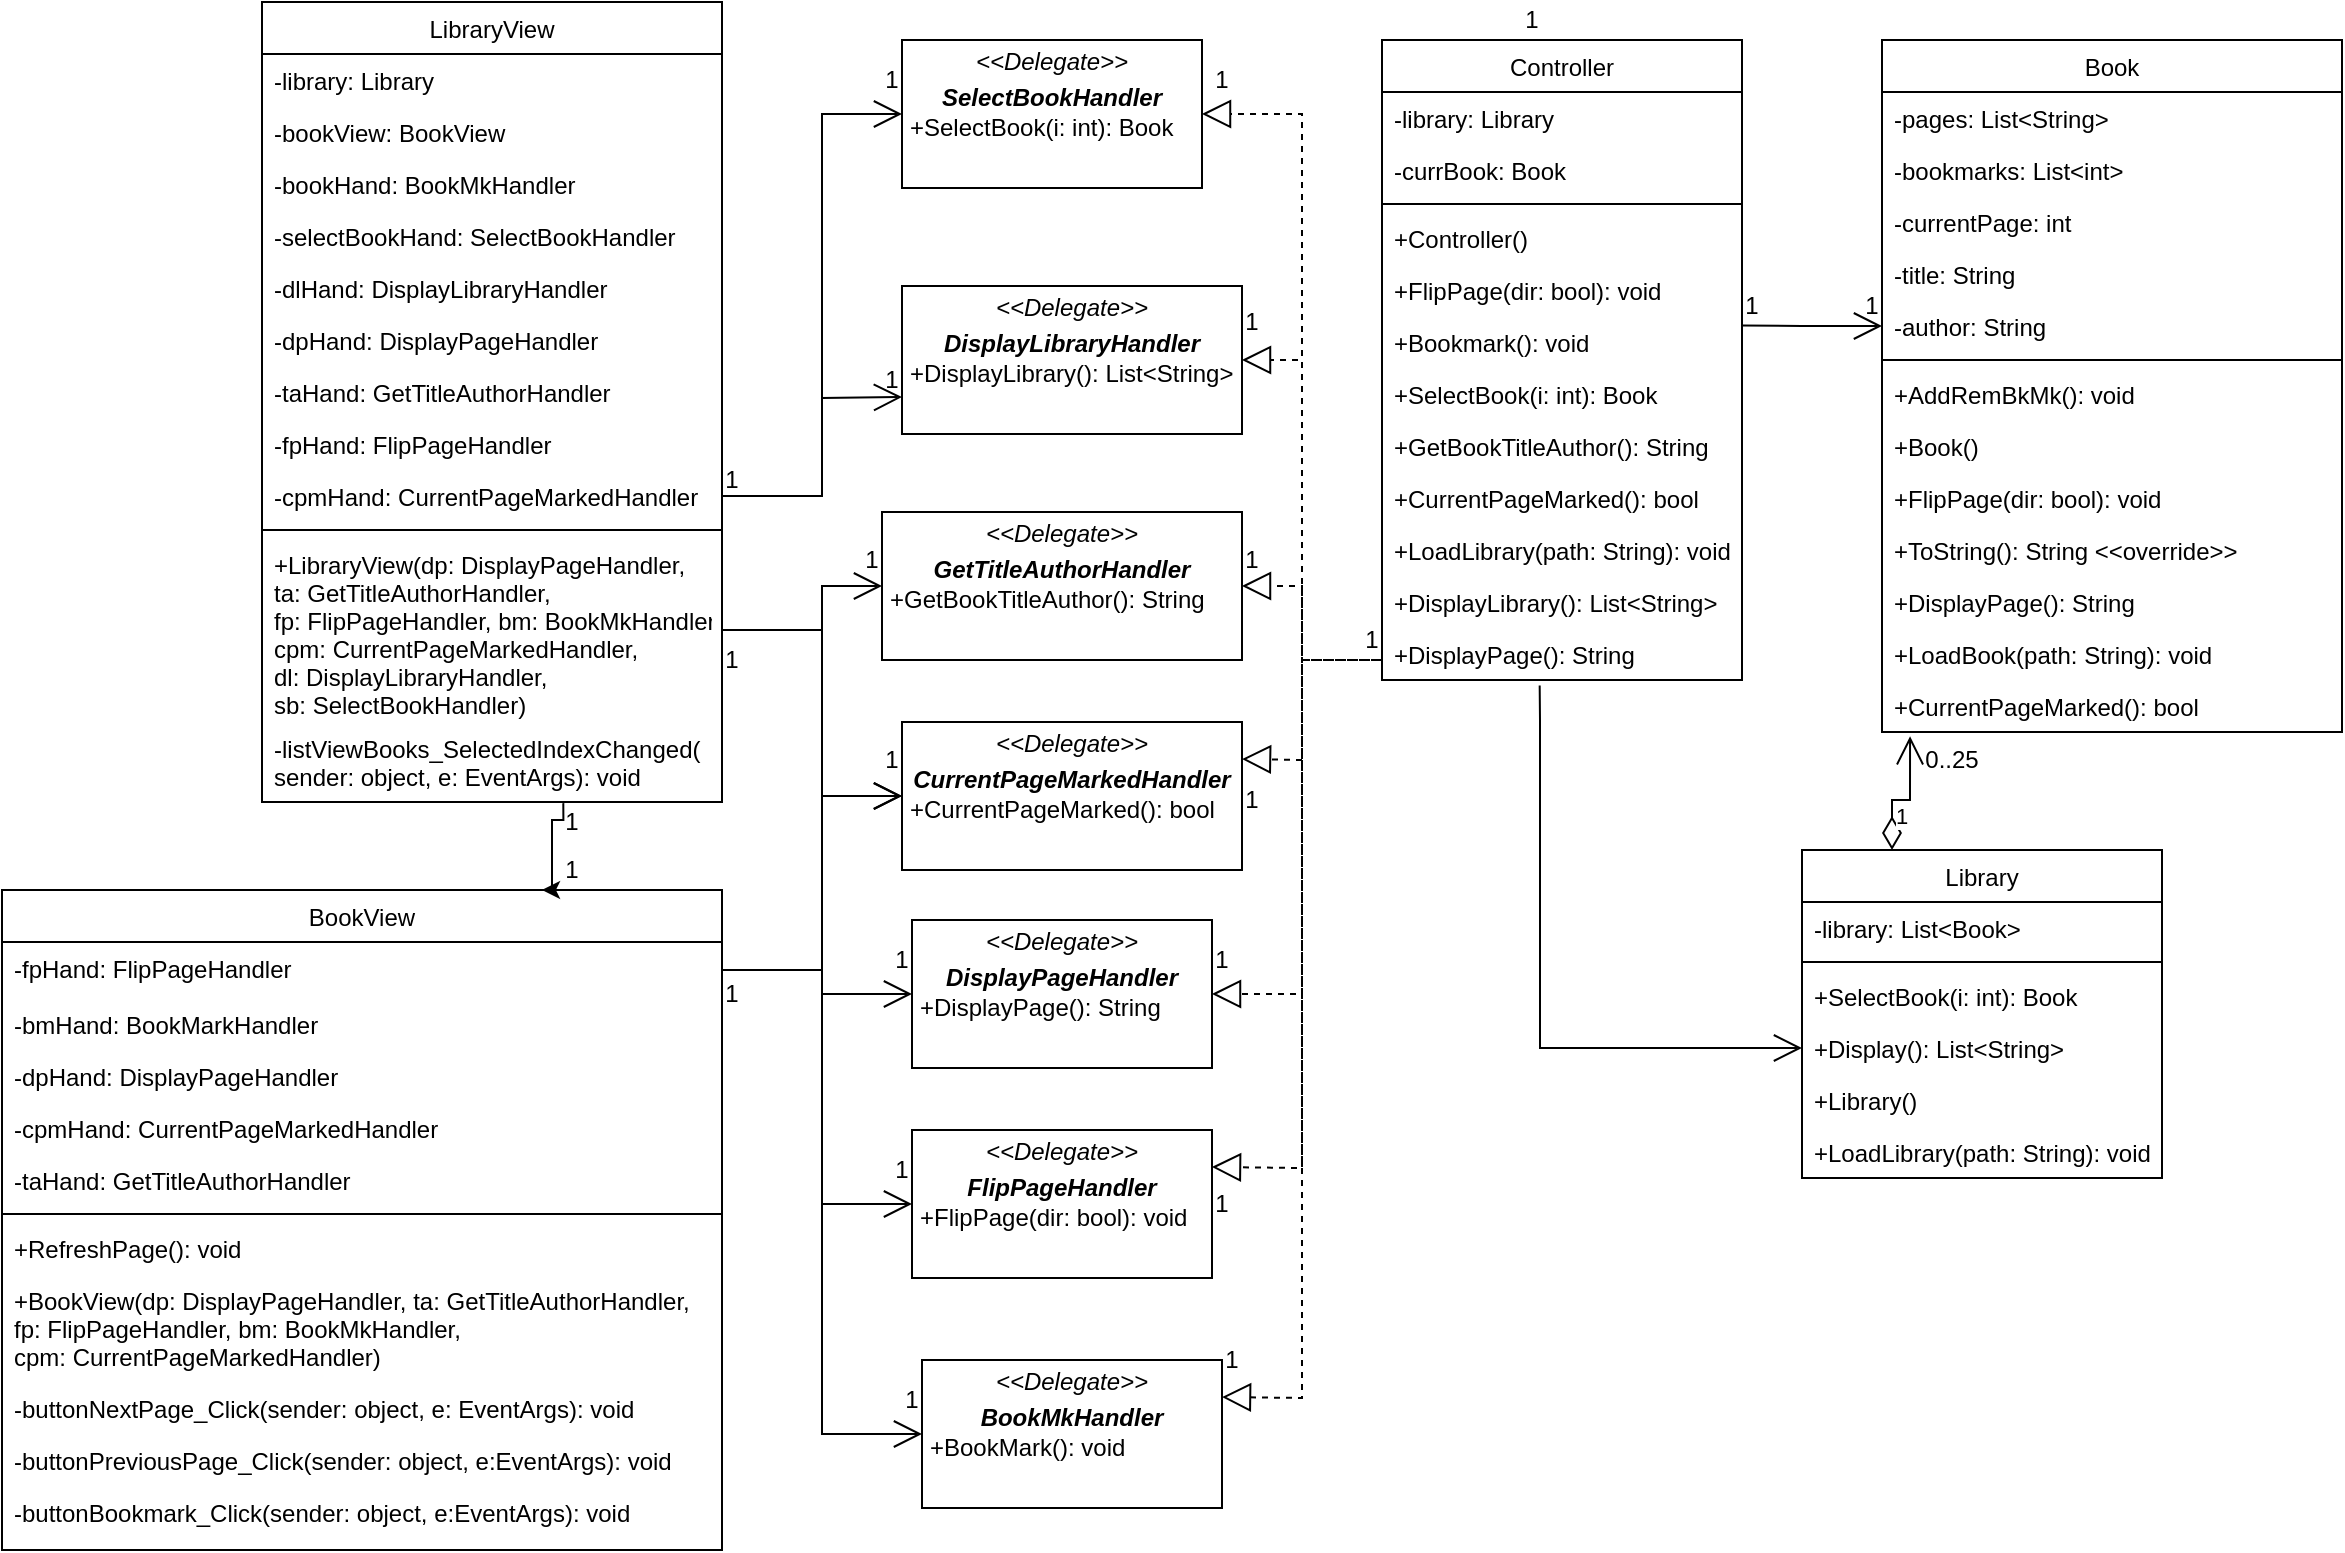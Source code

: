<mxfile version="16.6.1" type="device"><diagram id="C5RBs43oDa-KdzZeNtuy" name="Page-1"><mxGraphModel dx="2557" dy="898" grid="1" gridSize="10" guides="1" tooltips="1" connect="1" arrows="1" fold="1" page="1" pageScale="1" pageWidth="827" pageHeight="1169" math="0" shadow="0"><root><mxCell id="WIyWlLk6GJQsqaUBKTNV-0"/><mxCell id="WIyWlLk6GJQsqaUBKTNV-1" parent="WIyWlLk6GJQsqaUBKTNV-0"/><mxCell id="zkfFHV4jXpPFQw0GAbJ--6" value="BookView" style="swimlane;fontStyle=0;align=center;verticalAlign=top;childLayout=stackLayout;horizontal=1;startSize=26;horizontalStack=0;resizeParent=1;resizeLast=0;collapsible=1;marginBottom=0;rounded=0;shadow=0;strokeWidth=1;" parent="WIyWlLk6GJQsqaUBKTNV-1" vertex="1"><mxGeometry x="-630" y="465" width="360" height="330" as="geometry"><mxRectangle x="130" y="380" width="160" height="26" as="alternateBounds"/></mxGeometry></mxCell><mxCell id="kKATzDtQ06_MXmmMMDZ5-18" value="-fpHand: FlipPageHandler" style="text;strokeColor=none;fillColor=none;align=left;verticalAlign=top;spacingLeft=4;spacingRight=4;overflow=hidden;rotatable=0;points=[[0,0.5],[1,0.5]];portConstraint=eastwest;" parent="zkfFHV4jXpPFQw0GAbJ--6" vertex="1"><mxGeometry y="26" width="360" height="28" as="geometry"/></mxCell><mxCell id="kKATzDtQ06_MXmmMMDZ5-19" value="-bmHand: BookMarkHandler" style="text;strokeColor=none;fillColor=none;align=left;verticalAlign=top;spacingLeft=4;spacingRight=4;overflow=hidden;rotatable=0;points=[[0,0.5],[1,0.5]];portConstraint=eastwest;" parent="zkfFHV4jXpPFQw0GAbJ--6" vertex="1"><mxGeometry y="54" width="360" height="26" as="geometry"/></mxCell><mxCell id="_Ul0o9KKEtSvNgd72cAL-1" value="-dpHand: DisplayPageHandler" style="text;strokeColor=none;fillColor=none;align=left;verticalAlign=top;spacingLeft=4;spacingRight=4;overflow=hidden;rotatable=0;points=[[0,0.5],[1,0.5]];portConstraint=eastwest;" vertex="1" parent="zkfFHV4jXpPFQw0GAbJ--6"><mxGeometry y="80" width="360" height="26" as="geometry"/></mxCell><mxCell id="_Ul0o9KKEtSvNgd72cAL-19" value="-cpmHand: CurrentPageMarkedHandler" style="text;strokeColor=none;fillColor=none;align=left;verticalAlign=top;spacingLeft=4;spacingRight=4;overflow=hidden;rotatable=0;points=[[0,0.5],[1,0.5]];portConstraint=eastwest;" vertex="1" parent="zkfFHV4jXpPFQw0GAbJ--6"><mxGeometry y="106" width="360" height="26" as="geometry"/></mxCell><mxCell id="_Ul0o9KKEtSvNgd72cAL-20" value="-taHand: GetTitleAuthorHandler" style="text;strokeColor=none;fillColor=none;align=left;verticalAlign=top;spacingLeft=4;spacingRight=4;overflow=hidden;rotatable=0;points=[[0,0.5],[1,0.5]];portConstraint=eastwest;" vertex="1" parent="zkfFHV4jXpPFQw0GAbJ--6"><mxGeometry y="132" width="360" height="26" as="geometry"/></mxCell><mxCell id="ePOJfyZOBA0AEGsblm17-55" value="" style="line;strokeWidth=1;fillColor=none;align=left;verticalAlign=middle;spacingTop=-1;spacingLeft=3;spacingRight=3;rotatable=0;labelPosition=right;points=[];portConstraint=eastwest;" parent="zkfFHV4jXpPFQw0GAbJ--6" vertex="1"><mxGeometry y="158" width="360" height="8" as="geometry"/></mxCell><mxCell id="ePOJfyZOBA0AEGsblm17-0" value="+RefreshPage(): void" style="text;strokeColor=none;fillColor=none;align=left;verticalAlign=top;spacingLeft=4;spacingRight=4;overflow=hidden;rotatable=0;points=[[0,0.5],[1,0.5]];portConstraint=eastwest;" parent="zkfFHV4jXpPFQw0GAbJ--6" vertex="1"><mxGeometry y="166" width="360" height="26" as="geometry"/></mxCell><mxCell id="ePOJfyZOBA0AEGsblm17-74" value="+BookView(dp: DisplayPageHandler, ta: GetTitleAuthorHandler,&#10;fp: FlipPageHandler, bm: BookMkHandler,&#10;cpm: CurrentPageMarkedHandler)" style="text;strokeColor=none;fillColor=none;align=left;verticalAlign=top;spacingLeft=4;spacingRight=4;overflow=hidden;rotatable=0;points=[[0,0.5],[1,0.5]];portConstraint=eastwest;" parent="zkfFHV4jXpPFQw0GAbJ--6" vertex="1"><mxGeometry y="192" width="360" height="54" as="geometry"/></mxCell><mxCell id="_Ul0o9KKEtSvNgd72cAL-21" value="-buttonNextPage_Click(sender: object, e: EventArgs): void" style="text;strokeColor=none;fillColor=none;align=left;verticalAlign=top;spacingLeft=4;spacingRight=4;overflow=hidden;rotatable=0;points=[[0,0.5],[1,0.5]];portConstraint=eastwest;" vertex="1" parent="zkfFHV4jXpPFQw0GAbJ--6"><mxGeometry y="246" width="360" height="26" as="geometry"/></mxCell><mxCell id="_Ul0o9KKEtSvNgd72cAL-22" value="-buttonPreviousPage_Click(sender: object, e:EventArgs): void" style="text;strokeColor=none;fillColor=none;align=left;verticalAlign=top;spacingLeft=4;spacingRight=4;overflow=hidden;rotatable=0;points=[[0,0.5],[1,0.5]];portConstraint=eastwest;" vertex="1" parent="zkfFHV4jXpPFQw0GAbJ--6"><mxGeometry y="272" width="360" height="26" as="geometry"/></mxCell><mxCell id="_Ul0o9KKEtSvNgd72cAL-23" value="-buttonBookmark_Click(sender: object, e:EventArgs): void" style="text;strokeColor=none;fillColor=none;align=left;verticalAlign=top;spacingLeft=4;spacingRight=4;overflow=hidden;rotatable=0;points=[[0,0.5],[1,0.5]];portConstraint=eastwest;" vertex="1" parent="zkfFHV4jXpPFQw0GAbJ--6"><mxGeometry y="298" width="360" height="26" as="geometry"/></mxCell><mxCell id="zkfFHV4jXpPFQw0GAbJ--17" value="Book" style="swimlane;fontStyle=0;align=center;verticalAlign=top;childLayout=stackLayout;horizontal=1;startSize=26;horizontalStack=0;resizeParent=1;resizeLast=0;collapsible=1;marginBottom=0;rounded=0;shadow=0;strokeWidth=1;" parent="WIyWlLk6GJQsqaUBKTNV-1" vertex="1"><mxGeometry x="310" y="40" width="230" height="346" as="geometry"><mxRectangle x="550" y="140" width="160" height="26" as="alternateBounds"/></mxGeometry></mxCell><mxCell id="zkfFHV4jXpPFQw0GAbJ--18" value="-pages: List&lt;String&gt;" style="text;align=left;verticalAlign=top;spacingLeft=4;spacingRight=4;overflow=hidden;rotatable=0;points=[[0,0.5],[1,0.5]];portConstraint=eastwest;" parent="zkfFHV4jXpPFQw0GAbJ--17" vertex="1"><mxGeometry y="26" width="230" height="26" as="geometry"/></mxCell><mxCell id="kKATzDtQ06_MXmmMMDZ5-2" value="-bookmarks: List&lt;int&gt;" style="text;strokeColor=none;fillColor=none;align=left;verticalAlign=top;spacingLeft=4;spacingRight=4;overflow=hidden;rotatable=0;points=[[0,0.5],[1,0.5]];portConstraint=eastwest;" parent="zkfFHV4jXpPFQw0GAbJ--17" vertex="1"><mxGeometry y="52" width="230" height="26" as="geometry"/></mxCell><mxCell id="kKATzDtQ06_MXmmMMDZ5-8" value="-currentPage: int" style="text;strokeColor=none;fillColor=none;align=left;verticalAlign=top;spacingLeft=4;spacingRight=4;overflow=hidden;rotatable=0;points=[[0,0.5],[1,0.5]];portConstraint=eastwest;" parent="zkfFHV4jXpPFQw0GAbJ--17" vertex="1"><mxGeometry y="78" width="230" height="26" as="geometry"/></mxCell><mxCell id="ePOJfyZOBA0AEGsblm17-72" value="-title: String" style="text;strokeColor=none;fillColor=none;align=left;verticalAlign=top;spacingLeft=4;spacingRight=4;overflow=hidden;rotatable=0;points=[[0,0.5],[1,0.5]];portConstraint=eastwest;" parent="zkfFHV4jXpPFQw0GAbJ--17" vertex="1"><mxGeometry y="104" width="230" height="26" as="geometry"/></mxCell><mxCell id="kKATzDtQ06_MXmmMMDZ5-14" value="-author: String" style="text;strokeColor=none;fillColor=none;align=left;verticalAlign=top;spacingLeft=4;spacingRight=4;overflow=hidden;rotatable=0;points=[[0,0.5],[1,0.5]];portConstraint=eastwest;" parent="zkfFHV4jXpPFQw0GAbJ--17" vertex="1"><mxGeometry y="130" width="230" height="26" as="geometry"/></mxCell><mxCell id="zkfFHV4jXpPFQw0GAbJ--23" value="" style="line;html=1;strokeWidth=1;align=left;verticalAlign=middle;spacingTop=-1;spacingLeft=3;spacingRight=3;rotatable=0;labelPosition=right;points=[];portConstraint=eastwest;" parent="zkfFHV4jXpPFQw0GAbJ--17" vertex="1"><mxGeometry y="156" width="230" height="8" as="geometry"/></mxCell><mxCell id="kKATzDtQ06_MXmmMMDZ5-16" value="+AddRemBkMk(): void" style="text;strokeColor=none;fillColor=none;align=left;verticalAlign=top;spacingLeft=4;spacingRight=4;overflow=hidden;rotatable=0;points=[[0,0.5],[1,0.5]];portConstraint=eastwest;" parent="zkfFHV4jXpPFQw0GAbJ--17" vertex="1"><mxGeometry y="164" width="230" height="26" as="geometry"/></mxCell><mxCell id="kKATzDtQ06_MXmmMMDZ5-15" value="+Book()" style="text;strokeColor=none;fillColor=none;align=left;verticalAlign=top;spacingLeft=4;spacingRight=4;overflow=hidden;rotatable=0;points=[[0,0.5],[1,0.5]];portConstraint=eastwest;" parent="zkfFHV4jXpPFQw0GAbJ--17" vertex="1"><mxGeometry y="190" width="230" height="26" as="geometry"/></mxCell><mxCell id="kKATzDtQ06_MXmmMMDZ5-17" value="+FlipPage(dir: bool): void" style="text;strokeColor=none;fillColor=none;align=left;verticalAlign=top;spacingLeft=4;spacingRight=4;overflow=hidden;rotatable=0;points=[[0,0.5],[1,0.5]];portConstraint=eastwest;" parent="zkfFHV4jXpPFQw0GAbJ--17" vertex="1"><mxGeometry y="216" width="230" height="26" as="geometry"/></mxCell><mxCell id="ePOJfyZOBA0AEGsblm17-44" value="+ToString(): String &lt;&lt;override&gt;&gt;" style="text;strokeColor=none;fillColor=none;align=left;verticalAlign=top;spacingLeft=4;spacingRight=4;overflow=hidden;rotatable=0;points=[[0,0.5],[1,0.5]];portConstraint=eastwest;" parent="zkfFHV4jXpPFQw0GAbJ--17" vertex="1"><mxGeometry y="242" width="230" height="26" as="geometry"/></mxCell><mxCell id="_Ul0o9KKEtSvNgd72cAL-0" value="+DisplayPage(): String" style="text;strokeColor=none;fillColor=none;align=left;verticalAlign=top;spacingLeft=4;spacingRight=4;overflow=hidden;rotatable=0;points=[[0,0.5],[1,0.5]];portConstraint=eastwest;" vertex="1" parent="zkfFHV4jXpPFQw0GAbJ--17"><mxGeometry y="268" width="230" height="26" as="geometry"/></mxCell><mxCell id="_Ul0o9KKEtSvNgd72cAL-16" value="+LoadBook(path: String): void" style="text;strokeColor=none;fillColor=none;align=left;verticalAlign=top;spacingLeft=4;spacingRight=4;overflow=hidden;rotatable=0;points=[[0,0.5],[1,0.5]];portConstraint=eastwest;" vertex="1" parent="zkfFHV4jXpPFQw0GAbJ--17"><mxGeometry y="294" width="230" height="26" as="geometry"/></mxCell><mxCell id="_Ul0o9KKEtSvNgd72cAL-17" value="+CurrentPageMarked(): bool" style="text;strokeColor=none;fillColor=none;align=left;verticalAlign=top;spacingLeft=4;spacingRight=4;overflow=hidden;rotatable=0;points=[[0,0.5],[1,0.5]];portConstraint=eastwest;" vertex="1" parent="zkfFHV4jXpPFQw0GAbJ--17"><mxGeometry y="320" width="230" height="26" as="geometry"/></mxCell><mxCell id="kKATzDtQ06_MXmmMMDZ5-22" value="Controller" style="swimlane;fontStyle=0;align=center;verticalAlign=top;childLayout=stackLayout;horizontal=1;startSize=26;horizontalStack=0;resizeParent=1;resizeParentMax=0;resizeLast=0;collapsible=1;marginBottom=0;" parent="WIyWlLk6GJQsqaUBKTNV-1" vertex="1"><mxGeometry x="60" y="40" width="180" height="320" as="geometry"/></mxCell><mxCell id="kKATzDtQ06_MXmmMMDZ5-23" value="-library: Library" style="text;strokeColor=none;fillColor=none;align=left;verticalAlign=top;spacingLeft=4;spacingRight=4;overflow=hidden;rotatable=0;points=[[0,0.5],[1,0.5]];portConstraint=eastwest;" parent="kKATzDtQ06_MXmmMMDZ5-22" vertex="1"><mxGeometry y="26" width="180" height="26" as="geometry"/></mxCell><mxCell id="kKATzDtQ06_MXmmMMDZ5-34" value="-currBook: Book" style="text;strokeColor=none;fillColor=none;align=left;verticalAlign=top;spacingLeft=4;spacingRight=4;overflow=hidden;rotatable=0;points=[[0,0.5],[1,0.5]];portConstraint=eastwest;" parent="kKATzDtQ06_MXmmMMDZ5-22" vertex="1"><mxGeometry y="52" width="180" height="26" as="geometry"/></mxCell><mxCell id="kKATzDtQ06_MXmmMMDZ5-24" value="" style="line;strokeWidth=1;fillColor=none;align=left;verticalAlign=middle;spacingTop=-1;spacingLeft=3;spacingRight=3;rotatable=0;labelPosition=right;points=[];portConstraint=eastwest;" parent="kKATzDtQ06_MXmmMMDZ5-22" vertex="1"><mxGeometry y="78" width="180" height="8" as="geometry"/></mxCell><mxCell id="kKATzDtQ06_MXmmMMDZ5-25" value="+Controller()" style="text;strokeColor=none;fillColor=none;align=left;verticalAlign=top;spacingLeft=4;spacingRight=4;overflow=hidden;rotatable=0;points=[[0,0.5],[1,0.5]];portConstraint=eastwest;" parent="kKATzDtQ06_MXmmMMDZ5-22" vertex="1"><mxGeometry y="86" width="180" height="26" as="geometry"/></mxCell><mxCell id="ePOJfyZOBA0AEGsblm17-26" value="+FlipPage(dir: bool): void" style="text;strokeColor=none;fillColor=none;align=left;verticalAlign=top;spacingLeft=4;spacingRight=4;overflow=hidden;rotatable=0;points=[[0,0.5],[1,0.5]];portConstraint=eastwest;" parent="kKATzDtQ06_MXmmMMDZ5-22" vertex="1"><mxGeometry y="112" width="180" height="26" as="geometry"/></mxCell><mxCell id="ePOJfyZOBA0AEGsblm17-32" value="+Bookmark(): void" style="text;strokeColor=none;fillColor=none;align=left;verticalAlign=top;spacingLeft=4;spacingRight=4;overflow=hidden;rotatable=0;points=[[0,0.5],[1,0.5]];portConstraint=eastwest;" parent="kKATzDtQ06_MXmmMMDZ5-22" vertex="1"><mxGeometry y="138" width="180" height="26" as="geometry"/></mxCell><mxCell id="ePOJfyZOBA0AEGsblm17-43" value="+SelectBook(i: int): Book" style="text;strokeColor=none;fillColor=none;align=left;verticalAlign=top;spacingLeft=4;spacingRight=4;overflow=hidden;rotatable=0;points=[[0,0.5],[1,0.5]];portConstraint=eastwest;" parent="kKATzDtQ06_MXmmMMDZ5-22" vertex="1"><mxGeometry y="164" width="180" height="26" as="geometry"/></mxCell><mxCell id="_Ul0o9KKEtSvNgd72cAL-9" value="+GetBookTitleAuthor(): String" style="text;strokeColor=none;fillColor=none;align=left;verticalAlign=top;spacingLeft=4;spacingRight=4;overflow=hidden;rotatable=0;points=[[0,0.5],[1,0.5]];portConstraint=eastwest;" vertex="1" parent="kKATzDtQ06_MXmmMMDZ5-22"><mxGeometry y="190" width="180" height="26" as="geometry"/></mxCell><mxCell id="_Ul0o9KKEtSvNgd72cAL-13" value="+CurrentPageMarked(): bool" style="text;strokeColor=none;fillColor=none;align=left;verticalAlign=top;spacingLeft=4;spacingRight=4;overflow=hidden;rotatable=0;points=[[0,0.5],[1,0.5]];portConstraint=eastwest;" vertex="1" parent="kKATzDtQ06_MXmmMMDZ5-22"><mxGeometry y="216" width="180" height="26" as="geometry"/></mxCell><mxCell id="_Ul0o9KKEtSvNgd72cAL-14" value="+LoadLibrary(path: String): void" style="text;strokeColor=none;fillColor=none;align=left;verticalAlign=top;spacingLeft=4;spacingRight=4;overflow=hidden;rotatable=0;points=[[0,0.5],[1,0.5]];portConstraint=eastwest;" vertex="1" parent="kKATzDtQ06_MXmmMMDZ5-22"><mxGeometry y="242" width="180" height="26" as="geometry"/></mxCell><mxCell id="_Ul0o9KKEtSvNgd72cAL-15" value="+DisplayLibrary(): List&lt;String&gt;" style="text;strokeColor=none;fillColor=none;align=left;verticalAlign=top;spacingLeft=4;spacingRight=4;overflow=hidden;rotatable=0;points=[[0,0.5],[1,0.5]];portConstraint=eastwest;" vertex="1" parent="kKATzDtQ06_MXmmMMDZ5-22"><mxGeometry y="268" width="180" height="26" as="geometry"/></mxCell><mxCell id="_Ul0o9KKEtSvNgd72cAL-35" value="+DisplayPage(): String" style="text;strokeColor=none;fillColor=none;align=left;verticalAlign=top;spacingLeft=4;spacingRight=4;overflow=hidden;rotatable=0;points=[[0,0.5],[1,0.5]];portConstraint=eastwest;" vertex="1" parent="kKATzDtQ06_MXmmMMDZ5-22"><mxGeometry y="294" width="180" height="26" as="geometry"/></mxCell><mxCell id="kKATzDtQ06_MXmmMMDZ5-26" value="1" style="endArrow=open;html=1;endSize=12;startArrow=diamondThin;startSize=14;startFill=0;edgeStyle=orthogonalEdgeStyle;align=left;verticalAlign=bottom;rounded=0;exitX=0.25;exitY=0;exitDx=0;exitDy=0;entryX=0.061;entryY=1.081;entryDx=0;entryDy=0;entryPerimeter=0;" parent="WIyWlLk6GJQsqaUBKTNV-1" source="zkfFHV4jXpPFQw0GAbJ--0" edge="1" target="_Ul0o9KKEtSvNgd72cAL-17"><mxGeometry x="-0.756" relative="1" as="geometry"><mxPoint x="620" y="160" as="sourcePoint"/><mxPoint x="540" y="145" as="targetPoint"/><Array as="points"><mxPoint x="315" y="420"/><mxPoint x="324" y="420"/></Array><mxPoint as="offset"/></mxGeometry></mxCell><mxCell id="kKATzDtQ06_MXmmMMDZ5-27" value="" style="endArrow=open;endFill=1;endSize=12;html=1;rounded=0;exitX=0.438;exitY=1.105;exitDx=0;exitDy=0;entryX=0;entryY=0.5;entryDx=0;entryDy=0;exitPerimeter=0;" parent="WIyWlLk6GJQsqaUBKTNV-1" source="_Ul0o9KKEtSvNgd72cAL-35" target="ePOJfyZOBA0AEGsblm17-37" edge="1"><mxGeometry width="160" relative="1" as="geometry"><mxPoint x="30" y="300" as="sourcePoint"/><mxPoint x="190" y="300" as="targetPoint"/><Array as="points"><mxPoint x="139" y="380"/><mxPoint x="139" y="544"/></Array></mxGeometry></mxCell><mxCell id="kKATzDtQ06_MXmmMMDZ5-30" value="&lt;p style=&quot;margin: 0px ; margin-top: 4px ; text-align: center&quot;&gt;&lt;i&gt;&amp;lt;&amp;lt;Delegate&amp;gt;&amp;gt;&lt;/i&gt;&lt;br&gt;&lt;/p&gt;&lt;p style=&quot;margin: 0px ; margin-top: 4px ; text-align: center&quot;&gt;&lt;i&gt;&lt;b&gt;FlipPageHandler&lt;/b&gt;&lt;/i&gt;&lt;/p&gt;&lt;p style=&quot;margin: 0px ; margin-left: 4px&quot;&gt;&lt;span&gt;+FlipPage(dir: bool): void&lt;/span&gt;&lt;/p&gt;" style="verticalAlign=top;align=left;overflow=fill;fontSize=12;fontFamily=Helvetica;html=1;" parent="WIyWlLk6GJQsqaUBKTNV-1" vertex="1"><mxGeometry x="-175" y="585" width="150" height="74" as="geometry"/></mxCell><mxCell id="ePOJfyZOBA0AEGsblm17-3" value="0..25" style="text;html=1;strokeColor=none;fillColor=none;align=center;verticalAlign=middle;whiteSpace=wrap;rounded=0;" parent="WIyWlLk6GJQsqaUBKTNV-1" vertex="1"><mxGeometry x="340" y="390" width="10" height="20" as="geometry"/></mxCell><mxCell id="ePOJfyZOBA0AEGsblm17-11" value="1" style="text;html=1;strokeColor=none;fillColor=none;align=center;verticalAlign=middle;whiteSpace=wrap;rounded=0;" parent="WIyWlLk6GJQsqaUBKTNV-1" vertex="1"><mxGeometry x="130" y="20" width="10" height="20" as="geometry"/></mxCell><mxCell id="ePOJfyZOBA0AEGsblm17-15" value="LibraryView" style="swimlane;fontStyle=0;align=center;verticalAlign=top;childLayout=stackLayout;horizontal=1;startSize=26;horizontalStack=0;resizeParent=1;resizeParentMax=0;resizeLast=0;collapsible=1;marginBottom=0;" parent="WIyWlLk6GJQsqaUBKTNV-1" vertex="1"><mxGeometry x="-500" y="21" width="230" height="400" as="geometry"/></mxCell><mxCell id="ePOJfyZOBA0AEGsblm17-16" value="-library: Library" style="text;strokeColor=none;fillColor=none;align=left;verticalAlign=top;spacingLeft=4;spacingRight=4;overflow=hidden;rotatable=0;points=[[0,0.5],[1,0.5]];portConstraint=eastwest;" parent="ePOJfyZOBA0AEGsblm17-15" vertex="1"><mxGeometry y="26" width="230" height="26" as="geometry"/></mxCell><mxCell id="ePOJfyZOBA0AEGsblm17-51" value="-bookView: BookView" style="text;strokeColor=none;fillColor=none;align=left;verticalAlign=top;spacingLeft=4;spacingRight=4;overflow=hidden;rotatable=0;points=[[0,0.5],[1,0.5]];portConstraint=eastwest;" parent="ePOJfyZOBA0AEGsblm17-15" vertex="1"><mxGeometry y="52" width="230" height="26" as="geometry"/></mxCell><mxCell id="ePOJfyZOBA0AEGsblm17-18" value="-bookHand: BookMkHandler" style="text;strokeColor=none;fillColor=none;align=left;verticalAlign=top;spacingLeft=4;spacingRight=4;overflow=hidden;rotatable=0;points=[[0,0.5],[1,0.5]];portConstraint=eastwest;" parent="ePOJfyZOBA0AEGsblm17-15" vertex="1"><mxGeometry y="78" width="230" height="26" as="geometry"/></mxCell><mxCell id="_Ul0o9KKEtSvNgd72cAL-38" value="-selectBookHand: SelectBookHandler" style="text;strokeColor=none;fillColor=none;align=left;verticalAlign=top;spacingLeft=4;spacingRight=4;overflow=hidden;rotatable=0;points=[[0,0.5],[1,0.5]];portConstraint=eastwest;" vertex="1" parent="ePOJfyZOBA0AEGsblm17-15"><mxGeometry y="104" width="230" height="26" as="geometry"/></mxCell><mxCell id="_Ul0o9KKEtSvNgd72cAL-39" value="-dlHand: DisplayLibraryHandler" style="text;strokeColor=none;fillColor=none;align=left;verticalAlign=top;spacingLeft=4;spacingRight=4;overflow=hidden;rotatable=0;points=[[0,0.5],[1,0.5]];portConstraint=eastwest;" vertex="1" parent="ePOJfyZOBA0AEGsblm17-15"><mxGeometry y="130" width="230" height="26" as="geometry"/></mxCell><mxCell id="_Ul0o9KKEtSvNgd72cAL-41" value="-dpHand: DisplayPageHandler" style="text;strokeColor=none;fillColor=none;align=left;verticalAlign=top;spacingLeft=4;spacingRight=4;overflow=hidden;rotatable=0;points=[[0,0.5],[1,0.5]];portConstraint=eastwest;" vertex="1" parent="ePOJfyZOBA0AEGsblm17-15"><mxGeometry y="156" width="230" height="26" as="geometry"/></mxCell><mxCell id="_Ul0o9KKEtSvNgd72cAL-40" value="-taHand: GetTitleAuthorHandler" style="text;strokeColor=none;fillColor=none;align=left;verticalAlign=top;spacingLeft=4;spacingRight=4;overflow=hidden;rotatable=0;points=[[0,0.5],[1,0.5]];portConstraint=eastwest;" vertex="1" parent="ePOJfyZOBA0AEGsblm17-15"><mxGeometry y="182" width="230" height="26" as="geometry"/></mxCell><mxCell id="_Ul0o9KKEtSvNgd72cAL-42" value="-fpHand: FlipPageHandler" style="text;strokeColor=none;fillColor=none;align=left;verticalAlign=top;spacingLeft=4;spacingRight=4;overflow=hidden;rotatable=0;points=[[0,0.5],[1,0.5]];portConstraint=eastwest;" vertex="1" parent="ePOJfyZOBA0AEGsblm17-15"><mxGeometry y="208" width="230" height="26" as="geometry"/></mxCell><mxCell id="_Ul0o9KKEtSvNgd72cAL-43" value="-cpmHand: CurrentPageMarkedHandler" style="text;strokeColor=none;fillColor=none;align=left;verticalAlign=top;spacingLeft=4;spacingRight=4;overflow=hidden;rotatable=0;points=[[0,0.5],[1,0.5]];portConstraint=eastwest;" vertex="1" parent="ePOJfyZOBA0AEGsblm17-15"><mxGeometry y="234" width="230" height="26" as="geometry"/></mxCell><mxCell id="ePOJfyZOBA0AEGsblm17-79" value="" style="line;strokeWidth=1;fillColor=none;align=left;verticalAlign=middle;spacingTop=-1;spacingLeft=3;spacingRight=3;rotatable=0;labelPosition=right;points=[];portConstraint=eastwest;" parent="ePOJfyZOBA0AEGsblm17-15" vertex="1"><mxGeometry y="260" width="230" height="8" as="geometry"/></mxCell><mxCell id="ePOJfyZOBA0AEGsblm17-78" value="+LibraryView(dp: DisplayPageHandler,&#10;ta: GetTitleAuthorHandler, &#10;fp: FlipPageHandler, bm: BookMkHandler,&#10;cpm: CurrentPageMarkedHandler, &#10;dl: DisplayLibraryHandler, &#10;sb: SelectBookHandler)" style="text;strokeColor=none;fillColor=none;align=left;verticalAlign=top;spacingLeft=4;spacingRight=4;overflow=hidden;rotatable=0;points=[[0,0.5],[1,0.5]];portConstraint=eastwest;" parent="ePOJfyZOBA0AEGsblm17-15" vertex="1"><mxGeometry y="268" width="230" height="92" as="geometry"/></mxCell><mxCell id="_Ul0o9KKEtSvNgd72cAL-95" value="-listViewBooks_SelectedIndexChanged(&#10;sender: object, e: EventArgs): void" style="text;strokeColor=none;fillColor=none;align=left;verticalAlign=top;spacingLeft=4;spacingRight=4;overflow=hidden;rotatable=0;points=[[0,0.5],[1,0.5]];portConstraint=eastwest;" vertex="1" parent="ePOJfyZOBA0AEGsblm17-15"><mxGeometry y="360" width="230" height="40" as="geometry"/></mxCell><mxCell id="zkfFHV4jXpPFQw0GAbJ--0" value="Library" style="swimlane;fontStyle=0;align=center;verticalAlign=top;childLayout=stackLayout;horizontal=1;startSize=26;horizontalStack=0;resizeParent=1;resizeLast=0;collapsible=1;marginBottom=0;rounded=0;shadow=0;strokeWidth=1;" parent="WIyWlLk6GJQsqaUBKTNV-1" vertex="1"><mxGeometry x="270" y="445" width="180" height="164" as="geometry"><mxRectangle x="230" y="140" width="160" height="26" as="alternateBounds"/></mxGeometry></mxCell><mxCell id="zkfFHV4jXpPFQw0GAbJ--1" value="-library: List&lt;Book&gt;" style="text;align=left;verticalAlign=top;spacingLeft=4;spacingRight=4;overflow=hidden;rotatable=0;points=[[0,0.5],[1,0.5]];portConstraint=eastwest;" parent="zkfFHV4jXpPFQw0GAbJ--0" vertex="1"><mxGeometry y="26" width="180" height="26" as="geometry"/></mxCell><mxCell id="zkfFHV4jXpPFQw0GAbJ--4" value="" style="line;html=1;strokeWidth=1;align=left;verticalAlign=middle;spacingTop=-1;spacingLeft=3;spacingRight=3;rotatable=0;labelPosition=right;points=[];portConstraint=eastwest;" parent="zkfFHV4jXpPFQw0GAbJ--0" vertex="1"><mxGeometry y="52" width="180" height="8" as="geometry"/></mxCell><mxCell id="zkfFHV4jXpPFQw0GAbJ--5" value="+SelectBook(i: int): Book" style="text;align=left;verticalAlign=top;spacingLeft=4;spacingRight=4;overflow=hidden;rotatable=0;points=[[0,0.5],[1,0.5]];portConstraint=eastwest;" parent="zkfFHV4jXpPFQw0GAbJ--0" vertex="1"><mxGeometry y="60" width="180" height="26" as="geometry"/></mxCell><mxCell id="ePOJfyZOBA0AEGsblm17-37" value="+Display(): List&lt;String&gt;" style="text;strokeColor=none;fillColor=none;align=left;verticalAlign=top;spacingLeft=4;spacingRight=4;overflow=hidden;rotatable=0;points=[[0,0.5],[1,0.5]];portConstraint=eastwest;" parent="zkfFHV4jXpPFQw0GAbJ--0" vertex="1"><mxGeometry y="86" width="180" height="26" as="geometry"/></mxCell><mxCell id="ePOJfyZOBA0AEGsblm17-73" value="+Library()" style="text;strokeColor=none;fillColor=none;align=left;verticalAlign=top;spacingLeft=4;spacingRight=4;overflow=hidden;rotatable=0;points=[[0,0.5],[1,0.5]];portConstraint=eastwest;" parent="zkfFHV4jXpPFQw0GAbJ--0" vertex="1"><mxGeometry y="112" width="180" height="26" as="geometry"/></mxCell><mxCell id="_Ul0o9KKEtSvNgd72cAL-36" value="+LoadLibrary(path: String): void " style="text;strokeColor=none;fillColor=none;align=left;verticalAlign=top;spacingLeft=4;spacingRight=4;overflow=hidden;rotatable=0;points=[[0,0.5],[1,0.5]];portConstraint=eastwest;" vertex="1" parent="zkfFHV4jXpPFQw0GAbJ--0"><mxGeometry y="138" width="180" height="26" as="geometry"/></mxCell><mxCell id="ePOJfyZOBA0AEGsblm17-28" value="&lt;p style=&quot;margin: 0px ; margin-top: 4px ; text-align: center&quot;&gt;&lt;i&gt;&amp;lt;&amp;lt;Delegate&amp;gt;&amp;gt;&lt;/i&gt;&lt;br&gt;&lt;/p&gt;&lt;p style=&quot;margin: 0px ; margin-top: 4px ; text-align: center&quot;&gt;&lt;i&gt;&lt;b&gt;BookMkHandler&lt;/b&gt;&lt;/i&gt;&lt;/p&gt;&lt;p style=&quot;margin: 0px ; margin-left: 4px&quot;&gt;&lt;span&gt;+BookMark(): void&lt;/span&gt;&lt;/p&gt;" style="verticalAlign=top;align=left;overflow=fill;fontSize=12;fontFamily=Helvetica;html=1;" parent="WIyWlLk6GJQsqaUBKTNV-1" vertex="1"><mxGeometry x="-170" y="700" width="150" height="74" as="geometry"/></mxCell><mxCell id="ePOJfyZOBA0AEGsblm17-31" value="" style="endArrow=block;dashed=1;endFill=0;endSize=12;html=1;rounded=0;entryX=1;entryY=0.5;entryDx=0;entryDy=0;exitX=1;exitY=1;exitDx=0;exitDy=0;" parent="WIyWlLk6GJQsqaUBKTNV-1" source="ePOJfyZOBA0AEGsblm17-58" target="ePOJfyZOBA0AEGsblm17-34" edge="1"><mxGeometry width="160" relative="1" as="geometry"><mxPoint x="119" y="380" as="sourcePoint"/><mxPoint x="95.0" y="555" as="targetPoint"/><Array as="points"><mxPoint x="20" y="350"/><mxPoint x="20" y="77"/></Array></mxGeometry></mxCell><mxCell id="ePOJfyZOBA0AEGsblm17-34" value="&lt;p style=&quot;margin: 0px ; margin-top: 4px ; text-align: center&quot;&gt;&lt;i&gt;&amp;lt;&amp;lt;Delegate&amp;gt;&amp;gt;&lt;/i&gt;&lt;br&gt;&lt;/p&gt;&lt;p style=&quot;margin: 0px ; margin-top: 4px ; text-align: center&quot;&gt;&lt;b&gt;&lt;i&gt;SelectBookHandler&lt;/i&gt;&lt;/b&gt;&lt;/p&gt;&lt;p style=&quot;margin: 0px ; margin-left: 4px&quot;&gt;&lt;span&gt;+SelectBook(i: int): Book&lt;/span&gt;&lt;/p&gt;" style="verticalAlign=top;align=left;overflow=fill;fontSize=12;fontFamily=Helvetica;html=1;" parent="WIyWlLk6GJQsqaUBKTNV-1" vertex="1"><mxGeometry x="-180" y="40" width="150" height="74" as="geometry"/></mxCell><mxCell id="ePOJfyZOBA0AEGsblm17-40" value="" style="endArrow=open;endFill=1;endSize=12;html=1;rounded=0;entryX=0;entryY=0.5;entryDx=0;entryDy=0;exitX=1.001;exitY=0.184;exitDx=0;exitDy=0;exitPerimeter=0;" parent="WIyWlLk6GJQsqaUBKTNV-1" source="ePOJfyZOBA0AEGsblm17-32" target="kKATzDtQ06_MXmmMMDZ5-14" edge="1"><mxGeometry width="160" relative="1" as="geometry"><mxPoint x="360" y="583" as="sourcePoint"/><mxPoint x="252.5" y="530" as="targetPoint"/><Array as="points"><mxPoint x="270" y="183"/></Array></mxGeometry></mxCell><mxCell id="ePOJfyZOBA0AEGsblm17-41" value="1" style="text;html=1;strokeColor=none;fillColor=none;align=center;verticalAlign=middle;whiteSpace=wrap;rounded=0;" parent="WIyWlLk6GJQsqaUBKTNV-1" vertex="1"><mxGeometry x="240" y="163" width="10" height="20" as="geometry"/></mxCell><mxCell id="ePOJfyZOBA0AEGsblm17-42" value="1" style="text;html=1;strokeColor=none;fillColor=none;align=center;verticalAlign=middle;whiteSpace=wrap;rounded=0;" parent="WIyWlLk6GJQsqaUBKTNV-1" vertex="1"><mxGeometry x="300" y="163" width="10" height="20" as="geometry"/></mxCell><mxCell id="ePOJfyZOBA0AEGsblm17-50" style="edgeStyle=orthogonalEdgeStyle;rounded=0;orthogonalLoop=1;jettySize=auto;html=1;entryX=0.75;entryY=0;entryDx=0;entryDy=0;exitX=0.655;exitY=1.014;exitDx=0;exitDy=0;exitPerimeter=0;" parent="WIyWlLk6GJQsqaUBKTNV-1" source="_Ul0o9KKEtSvNgd72cAL-95" target="zkfFHV4jXpPFQw0GAbJ--6" edge="1"><mxGeometry relative="1" as="geometry"><mxPoint x="-355" y="420" as="sourcePoint"/><mxPoint x="-410" y="420" as="targetPoint"/><Array as="points"><mxPoint x="-349" y="430"/><mxPoint x="-355" y="430"/></Array></mxGeometry></mxCell><mxCell id="ePOJfyZOBA0AEGsblm17-58" value="1" style="text;html=1;strokeColor=none;fillColor=none;align=center;verticalAlign=middle;whiteSpace=wrap;rounded=0;" parent="WIyWlLk6GJQsqaUBKTNV-1" vertex="1"><mxGeometry x="50" y="330" width="10" height="20" as="geometry"/></mxCell><mxCell id="_Ul0o9KKEtSvNgd72cAL-2" value="&lt;p style=&quot;margin: 0px ; margin-top: 4px ; text-align: center&quot;&gt;&lt;i&gt;&amp;lt;&amp;lt;Delegate&amp;gt;&amp;gt;&lt;/i&gt;&lt;br&gt;&lt;/p&gt;&lt;p style=&quot;margin: 0px ; margin-top: 4px ; text-align: center&quot;&gt;&lt;i&gt;&lt;b&gt;DisplayPageHandler&lt;/b&gt;&lt;/i&gt;&lt;/p&gt;&lt;p style=&quot;margin: 0px ; margin-left: 4px&quot;&gt;&lt;span&gt;+DisplayPage(): String&lt;/span&gt;&lt;/p&gt;" style="verticalAlign=top;align=left;overflow=fill;fontSize=12;fontFamily=Helvetica;html=1;" vertex="1" parent="WIyWlLk6GJQsqaUBKTNV-1"><mxGeometry x="-175" y="480" width="150" height="74" as="geometry"/></mxCell><mxCell id="_Ul0o9KKEtSvNgd72cAL-18" value="&lt;p style=&quot;margin: 0px ; margin-top: 4px ; text-align: center&quot;&gt;&lt;i&gt;&amp;lt;&amp;lt;Delegate&amp;gt;&amp;gt;&lt;/i&gt;&lt;br&gt;&lt;/p&gt;&lt;p style=&quot;margin: 0px ; margin-top: 4px ; text-align: center&quot;&gt;&lt;i&gt;&lt;b&gt;CurrentPageMarkedHandler&lt;/b&gt;&lt;/i&gt;&lt;/p&gt;&lt;p style=&quot;margin: 0px ; margin-left: 4px&quot;&gt;&lt;span&gt;+CurrentPageMarked(): bool&lt;/span&gt;&lt;/p&gt;" style="verticalAlign=top;align=left;overflow=fill;fontSize=12;fontFamily=Helvetica;html=1;" vertex="1" parent="WIyWlLk6GJQsqaUBKTNV-1"><mxGeometry x="-180" y="381" width="170" height="74" as="geometry"/></mxCell><mxCell id="_Ul0o9KKEtSvNgd72cAL-27" value="&lt;p style=&quot;margin: 0px ; margin-top: 4px ; text-align: center&quot;&gt;&lt;i&gt;&amp;lt;&amp;lt;Delegate&amp;gt;&amp;gt;&lt;/i&gt;&lt;br&gt;&lt;/p&gt;&lt;p style=&quot;margin: 0px ; margin-top: 4px ; text-align: center&quot;&gt;&lt;i&gt;&lt;b&gt;GetTitleAuthorHandler&lt;/b&gt;&lt;/i&gt;&lt;/p&gt;&lt;p style=&quot;margin: 0px ; margin-left: 4px&quot;&gt;&lt;span&gt;+GetBookTitleAuthor(): String&lt;/span&gt;&lt;/p&gt;" style="verticalAlign=top;align=left;overflow=fill;fontSize=12;fontFamily=Helvetica;html=1;" vertex="1" parent="WIyWlLk6GJQsqaUBKTNV-1"><mxGeometry x="-190" y="276" width="180" height="74" as="geometry"/></mxCell><mxCell id="_Ul0o9KKEtSvNgd72cAL-37" value="&lt;p style=&quot;margin: 0px ; margin-top: 4px ; text-align: center&quot;&gt;&lt;i&gt;&amp;lt;&amp;lt;Delegate&amp;gt;&amp;gt;&lt;/i&gt;&lt;br&gt;&lt;/p&gt;&lt;p style=&quot;margin: 0px ; margin-top: 4px ; text-align: center&quot;&gt;&lt;b&gt;&lt;i&gt;DisplayLibraryHandler&lt;/i&gt;&lt;/b&gt;&lt;/p&gt;&lt;p style=&quot;margin: 0px ; margin-left: 4px&quot;&gt;&lt;span&gt;+DisplayLibrary(): List&amp;lt;String&amp;gt;&lt;/span&gt;&lt;/p&gt;" style="verticalAlign=top;align=left;overflow=fill;fontSize=12;fontFamily=Helvetica;html=1;" vertex="1" parent="WIyWlLk6GJQsqaUBKTNV-1"><mxGeometry x="-180" y="163" width="170" height="74" as="geometry"/></mxCell><mxCell id="_Ul0o9KKEtSvNgd72cAL-53" value="" style="endArrow=block;dashed=1;endFill=0;endSize=12;html=1;rounded=0;entryX=1;entryY=0.5;entryDx=0;entryDy=0;exitX=1;exitY=1;exitDx=0;exitDy=0;" edge="1" parent="WIyWlLk6GJQsqaUBKTNV-1" source="ePOJfyZOBA0AEGsblm17-58" target="_Ul0o9KKEtSvNgd72cAL-37"><mxGeometry width="160" relative="1" as="geometry"><mxPoint x="70" y="357" as="sourcePoint"/><mxPoint x="-20" y="87" as="targetPoint"/><Array as="points"><mxPoint x="20" y="350"/><mxPoint x="20" y="200"/></Array></mxGeometry></mxCell><mxCell id="_Ul0o9KKEtSvNgd72cAL-54" value="" style="endArrow=block;dashed=1;endFill=0;endSize=12;html=1;rounded=0;entryX=1;entryY=0.5;entryDx=0;entryDy=0;exitX=0.75;exitY=1;exitDx=0;exitDy=0;" edge="1" parent="WIyWlLk6GJQsqaUBKTNV-1" source="ePOJfyZOBA0AEGsblm17-58" target="_Ul0o9KKEtSvNgd72cAL-27"><mxGeometry width="160" relative="1" as="geometry"><mxPoint x="70" y="360" as="sourcePoint"/><mxPoint y="210" as="targetPoint"/><Array as="points"><mxPoint x="20" y="350"/><mxPoint x="20" y="313"/></Array></mxGeometry></mxCell><mxCell id="_Ul0o9KKEtSvNgd72cAL-55" value="" style="endArrow=block;dashed=1;endFill=0;endSize=12;html=1;rounded=0;entryX=1;entryY=0.25;entryDx=0;entryDy=0;exitX=1;exitY=1;exitDx=0;exitDy=0;" edge="1" parent="WIyWlLk6GJQsqaUBKTNV-1" source="ePOJfyZOBA0AEGsblm17-58" target="_Ul0o9KKEtSvNgd72cAL-18"><mxGeometry width="160" relative="1" as="geometry"><mxPoint x="67.5" y="360" as="sourcePoint"/><mxPoint y="323" as="targetPoint"/><Array as="points"><mxPoint x="20" y="350"/><mxPoint x="20" y="400"/></Array></mxGeometry></mxCell><mxCell id="_Ul0o9KKEtSvNgd72cAL-56" value="" style="endArrow=block;dashed=1;endFill=0;endSize=12;html=1;rounded=0;entryX=1;entryY=0.5;entryDx=0;entryDy=0;exitX=1;exitY=1;exitDx=0;exitDy=0;" edge="1" parent="WIyWlLk6GJQsqaUBKTNV-1" source="ePOJfyZOBA0AEGsblm17-58" target="_Ul0o9KKEtSvNgd72cAL-2"><mxGeometry width="160" relative="1" as="geometry"><mxPoint x="70" y="360" as="sourcePoint"/><mxPoint y="409.5" as="targetPoint"/><Array as="points"><mxPoint x="20" y="350"/><mxPoint x="20" y="517"/></Array></mxGeometry></mxCell><mxCell id="_Ul0o9KKEtSvNgd72cAL-57" value="" style="endArrow=block;dashed=1;endFill=0;endSize=12;html=1;rounded=0;entryX=1;entryY=0.25;entryDx=0;entryDy=0;exitX=0.75;exitY=1;exitDx=0;exitDy=0;" edge="1" parent="WIyWlLk6GJQsqaUBKTNV-1" source="ePOJfyZOBA0AEGsblm17-58" target="kKATzDtQ06_MXmmMMDZ5-30"><mxGeometry width="160" relative="1" as="geometry"><mxPoint x="70" y="360" as="sourcePoint"/><mxPoint x="-15" y="527" as="targetPoint"/><Array as="points"><mxPoint x="20" y="350"/><mxPoint x="20" y="604"/></Array></mxGeometry></mxCell><mxCell id="_Ul0o9KKEtSvNgd72cAL-58" value="" style="endArrow=block;dashed=1;endFill=0;endSize=12;html=1;rounded=0;entryX=1;entryY=0.25;entryDx=0;entryDy=0;exitX=1;exitY=1;exitDx=0;exitDy=0;" edge="1" parent="WIyWlLk6GJQsqaUBKTNV-1" source="ePOJfyZOBA0AEGsblm17-58" target="ePOJfyZOBA0AEGsblm17-28"><mxGeometry width="160" relative="1" as="geometry"><mxPoint x="67.5" y="360" as="sourcePoint"/><mxPoint x="-15" y="613.5" as="targetPoint"/><Array as="points"><mxPoint x="20" y="350"/><mxPoint x="20" y="719"/></Array></mxGeometry></mxCell><mxCell id="_Ul0o9KKEtSvNgd72cAL-59" value="1" style="text;html=1;strokeColor=none;fillColor=none;align=center;verticalAlign=middle;whiteSpace=wrap;rounded=0;" vertex="1" parent="WIyWlLk6GJQsqaUBKTNV-1"><mxGeometry x="-25" y="50" width="10" height="20" as="geometry"/></mxCell><mxCell id="_Ul0o9KKEtSvNgd72cAL-60" value="1" style="text;html=1;strokeColor=none;fillColor=none;align=center;verticalAlign=middle;whiteSpace=wrap;rounded=0;" vertex="1" parent="WIyWlLk6GJQsqaUBKTNV-1"><mxGeometry x="-10" y="171" width="10" height="20" as="geometry"/></mxCell><mxCell id="_Ul0o9KKEtSvNgd72cAL-61" value="1" style="text;html=1;strokeColor=none;fillColor=none;align=center;verticalAlign=middle;whiteSpace=wrap;rounded=0;" vertex="1" parent="WIyWlLk6GJQsqaUBKTNV-1"><mxGeometry x="-10" y="290" width="10" height="20" as="geometry"/></mxCell><mxCell id="_Ul0o9KKEtSvNgd72cAL-63" value="1" style="text;html=1;strokeColor=none;fillColor=none;align=center;verticalAlign=middle;whiteSpace=wrap;rounded=0;" vertex="1" parent="WIyWlLk6GJQsqaUBKTNV-1"><mxGeometry x="-10" y="410" width="10" height="20" as="geometry"/></mxCell><mxCell id="_Ul0o9KKEtSvNgd72cAL-64" value="1" style="text;html=1;strokeColor=none;fillColor=none;align=center;verticalAlign=middle;whiteSpace=wrap;rounded=0;" vertex="1" parent="WIyWlLk6GJQsqaUBKTNV-1"><mxGeometry x="-25" y="612" width="10" height="20" as="geometry"/></mxCell><mxCell id="_Ul0o9KKEtSvNgd72cAL-65" value="1" style="text;html=1;strokeColor=none;fillColor=none;align=center;verticalAlign=middle;whiteSpace=wrap;rounded=0;" vertex="1" parent="WIyWlLk6GJQsqaUBKTNV-1"><mxGeometry x="-20" y="690" width="10" height="20" as="geometry"/></mxCell><mxCell id="_Ul0o9KKEtSvNgd72cAL-72" value="1" style="text;html=1;strokeColor=none;fillColor=none;align=center;verticalAlign=middle;whiteSpace=wrap;rounded=0;" vertex="1" parent="WIyWlLk6GJQsqaUBKTNV-1"><mxGeometry x="-25" y="490" width="10" height="20" as="geometry"/></mxCell><mxCell id="_Ul0o9KKEtSvNgd72cAL-75" value="" style="endArrow=open;endFill=1;endSize=12;html=1;rounded=0;exitX=1;exitY=0.5;exitDx=0;exitDy=0;entryX=0;entryY=0.5;entryDx=0;entryDy=0;" edge="1" parent="WIyWlLk6GJQsqaUBKTNV-1" source="ePOJfyZOBA0AEGsblm17-78" target="ePOJfyZOBA0AEGsblm17-28"><mxGeometry width="160" relative="1" as="geometry"><mxPoint x="360" y="609" as="sourcePoint"/><mxPoint x="-240" y="780" as="targetPoint"/><Array as="points"><mxPoint x="-220" y="335"/><mxPoint x="-220" y="737"/></Array></mxGeometry></mxCell><mxCell id="_Ul0o9KKEtSvNgd72cAL-76" value="" style="endArrow=open;endFill=1;endSize=12;html=1;rounded=0;exitX=1;exitY=0.5;exitDx=0;exitDy=0;entryX=0;entryY=0.5;entryDx=0;entryDy=0;" edge="1" parent="WIyWlLk6GJQsqaUBKTNV-1" source="ePOJfyZOBA0AEGsblm17-78" target="kKATzDtQ06_MXmmMMDZ5-30"><mxGeometry width="160" relative="1" as="geometry"><mxPoint x="-260" y="345" as="sourcePoint"/><mxPoint x="-160" y="747" as="targetPoint"/><Array as="points"><mxPoint x="-220" y="335"/><mxPoint x="-220" y="622"/></Array></mxGeometry></mxCell><mxCell id="_Ul0o9KKEtSvNgd72cAL-77" value="" style="endArrow=open;endFill=1;endSize=12;html=1;rounded=0;exitX=1;exitY=0.5;exitDx=0;exitDy=0;entryX=0;entryY=0.5;entryDx=0;entryDy=0;" edge="1" parent="WIyWlLk6GJQsqaUBKTNV-1" source="ePOJfyZOBA0AEGsblm17-78" target="_Ul0o9KKEtSvNgd72cAL-2"><mxGeometry width="160" relative="1" as="geometry"><mxPoint x="-260" y="345" as="sourcePoint"/><mxPoint x="-165" y="632" as="targetPoint"/><Array as="points"><mxPoint x="-220" y="335"/><mxPoint x="-220" y="517"/></Array></mxGeometry></mxCell><mxCell id="_Ul0o9KKEtSvNgd72cAL-78" value="" style="endArrow=open;endFill=1;endSize=12;html=1;rounded=0;exitX=1;exitY=0.5;exitDx=0;exitDy=0;entryX=0;entryY=0.5;entryDx=0;entryDy=0;" edge="1" parent="WIyWlLk6GJQsqaUBKTNV-1" source="ePOJfyZOBA0AEGsblm17-78" target="_Ul0o9KKEtSvNgd72cAL-18"><mxGeometry width="160" relative="1" as="geometry"><mxPoint x="-260" y="345" as="sourcePoint"/><mxPoint x="-165" y="527" as="targetPoint"/><Array as="points"><mxPoint x="-220" y="335"/><mxPoint x="-220" y="418"/></Array></mxGeometry></mxCell><mxCell id="_Ul0o9KKEtSvNgd72cAL-79" value="" style="endArrow=open;endFill=1;endSize=12;html=1;rounded=0;exitX=1;exitY=0.5;exitDx=0;exitDy=0;entryX=0;entryY=0.5;entryDx=0;entryDy=0;" edge="1" parent="WIyWlLk6GJQsqaUBKTNV-1" source="ePOJfyZOBA0AEGsblm17-78" target="_Ul0o9KKEtSvNgd72cAL-27"><mxGeometry width="160" relative="1" as="geometry"><mxPoint x="-260" y="345" as="sourcePoint"/><mxPoint x="-170" y="428.0" as="targetPoint"/><Array as="points"><mxPoint x="-220" y="335"/><mxPoint x="-220" y="313"/></Array></mxGeometry></mxCell><mxCell id="_Ul0o9KKEtSvNgd72cAL-80" value="" style="endArrow=open;endFill=1;endSize=12;html=1;rounded=0;exitX=1;exitY=0.5;exitDx=0;exitDy=0;entryX=0;entryY=0.75;entryDx=0;entryDy=0;" edge="1" parent="WIyWlLk6GJQsqaUBKTNV-1" source="_Ul0o9KKEtSvNgd72cAL-43" target="_Ul0o9KKEtSvNgd72cAL-37"><mxGeometry width="160" relative="1" as="geometry"><mxPoint x="-260.0" y="345.0" as="sourcePoint"/><mxPoint x="-180" y="323" as="targetPoint"/><Array as="points"><mxPoint x="-220" y="268"/><mxPoint x="-220" y="219"/></Array></mxGeometry></mxCell><mxCell id="_Ul0o9KKEtSvNgd72cAL-81" value="" style="endArrow=open;endFill=1;endSize=12;html=1;rounded=0;exitX=1;exitY=0.5;exitDx=0;exitDy=0;entryX=0;entryY=0.5;entryDx=0;entryDy=0;" edge="1" parent="WIyWlLk6GJQsqaUBKTNV-1" source="_Ul0o9KKEtSvNgd72cAL-43" target="ePOJfyZOBA0AEGsblm17-34"><mxGeometry width="160" relative="1" as="geometry"><mxPoint x="-260" y="345" as="sourcePoint"/><mxPoint x="-170" y="228.5" as="targetPoint"/><Array as="points"><mxPoint x="-220" y="268"/><mxPoint x="-220" y="77"/></Array></mxGeometry></mxCell><mxCell id="_Ul0o9KKEtSvNgd72cAL-82" value="1" style="text;html=1;strokeColor=none;fillColor=none;align=center;verticalAlign=middle;whiteSpace=wrap;rounded=0;" vertex="1" parent="WIyWlLk6GJQsqaUBKTNV-1"><mxGeometry x="-190" y="50" width="10" height="20" as="geometry"/></mxCell><mxCell id="_Ul0o9KKEtSvNgd72cAL-83" value="1" style="text;html=1;strokeColor=none;fillColor=none;align=center;verticalAlign=middle;whiteSpace=wrap;rounded=0;" vertex="1" parent="WIyWlLk6GJQsqaUBKTNV-1"><mxGeometry x="-190" y="200" width="10" height="20" as="geometry"/></mxCell><mxCell id="_Ul0o9KKEtSvNgd72cAL-84" value="1" style="text;html=1;strokeColor=none;fillColor=none;align=center;verticalAlign=middle;whiteSpace=wrap;rounded=0;" vertex="1" parent="WIyWlLk6GJQsqaUBKTNV-1"><mxGeometry x="-200" y="290" width="10" height="20" as="geometry"/></mxCell><mxCell id="_Ul0o9KKEtSvNgd72cAL-85" value="1" style="text;html=1;strokeColor=none;fillColor=none;align=center;verticalAlign=middle;whiteSpace=wrap;rounded=0;" vertex="1" parent="WIyWlLk6GJQsqaUBKTNV-1"><mxGeometry x="-190" y="390" width="10" height="20" as="geometry"/></mxCell><mxCell id="_Ul0o9KKEtSvNgd72cAL-86" value="1" style="text;html=1;strokeColor=none;fillColor=none;align=center;verticalAlign=middle;whiteSpace=wrap;rounded=0;" vertex="1" parent="WIyWlLk6GJQsqaUBKTNV-1"><mxGeometry x="-185" y="490" width="10" height="20" as="geometry"/></mxCell><mxCell id="_Ul0o9KKEtSvNgd72cAL-87" value="1" style="text;html=1;strokeColor=none;fillColor=none;align=center;verticalAlign=middle;whiteSpace=wrap;rounded=0;" vertex="1" parent="WIyWlLk6GJQsqaUBKTNV-1"><mxGeometry x="-180" y="710" width="10" height="20" as="geometry"/></mxCell><mxCell id="_Ul0o9KKEtSvNgd72cAL-88" value="1" style="text;html=1;strokeColor=none;fillColor=none;align=center;verticalAlign=middle;whiteSpace=wrap;rounded=0;" vertex="1" parent="WIyWlLk6GJQsqaUBKTNV-1"><mxGeometry x="-185" y="595" width="10" height="20" as="geometry"/></mxCell><mxCell id="_Ul0o9KKEtSvNgd72cAL-89" value="1" style="text;html=1;strokeColor=none;fillColor=none;align=center;verticalAlign=middle;whiteSpace=wrap;rounded=0;" vertex="1" parent="WIyWlLk6GJQsqaUBKTNV-1"><mxGeometry x="-270" y="340" width="10" height="20" as="geometry"/></mxCell><mxCell id="_Ul0o9KKEtSvNgd72cAL-90" value="1" style="text;html=1;strokeColor=none;fillColor=none;align=center;verticalAlign=middle;whiteSpace=wrap;rounded=0;" vertex="1" parent="WIyWlLk6GJQsqaUBKTNV-1"><mxGeometry x="-350" y="421" width="10" height="20" as="geometry"/></mxCell><mxCell id="_Ul0o9KKEtSvNgd72cAL-91" value="" style="endArrow=open;endFill=1;endSize=12;html=1;rounded=0;exitX=1;exitY=0.5;exitDx=0;exitDy=0;entryX=0;entryY=0.5;entryDx=0;entryDy=0;" edge="1" parent="WIyWlLk6GJQsqaUBKTNV-1" source="kKATzDtQ06_MXmmMMDZ5-18" target="_Ul0o9KKEtSvNgd72cAL-18"><mxGeometry width="160" relative="1" as="geometry"><mxPoint x="-400" y="440" as="sourcePoint"/><mxPoint x="-190" y="430" as="targetPoint"/><Array as="points"><mxPoint x="-220" y="505"/><mxPoint x="-220" y="418"/></Array></mxGeometry></mxCell><mxCell id="_Ul0o9KKEtSvNgd72cAL-92" value="1" style="text;html=1;strokeColor=none;fillColor=none;align=center;verticalAlign=middle;whiteSpace=wrap;rounded=0;" vertex="1" parent="WIyWlLk6GJQsqaUBKTNV-1"><mxGeometry x="-270" y="507" width="10" height="20" as="geometry"/></mxCell><mxCell id="_Ul0o9KKEtSvNgd72cAL-93" value="1" style="text;html=1;strokeColor=none;fillColor=none;align=center;verticalAlign=middle;whiteSpace=wrap;rounded=0;" vertex="1" parent="WIyWlLk6GJQsqaUBKTNV-1"><mxGeometry x="-270" y="250" width="10" height="20" as="geometry"/></mxCell><mxCell id="_Ul0o9KKEtSvNgd72cAL-94" value="1" style="text;html=1;strokeColor=none;fillColor=none;align=center;verticalAlign=middle;whiteSpace=wrap;rounded=0;" vertex="1" parent="WIyWlLk6GJQsqaUBKTNV-1"><mxGeometry x="-350" y="445" width="10" height="20" as="geometry"/></mxCell></root></mxGraphModel></diagram></mxfile>